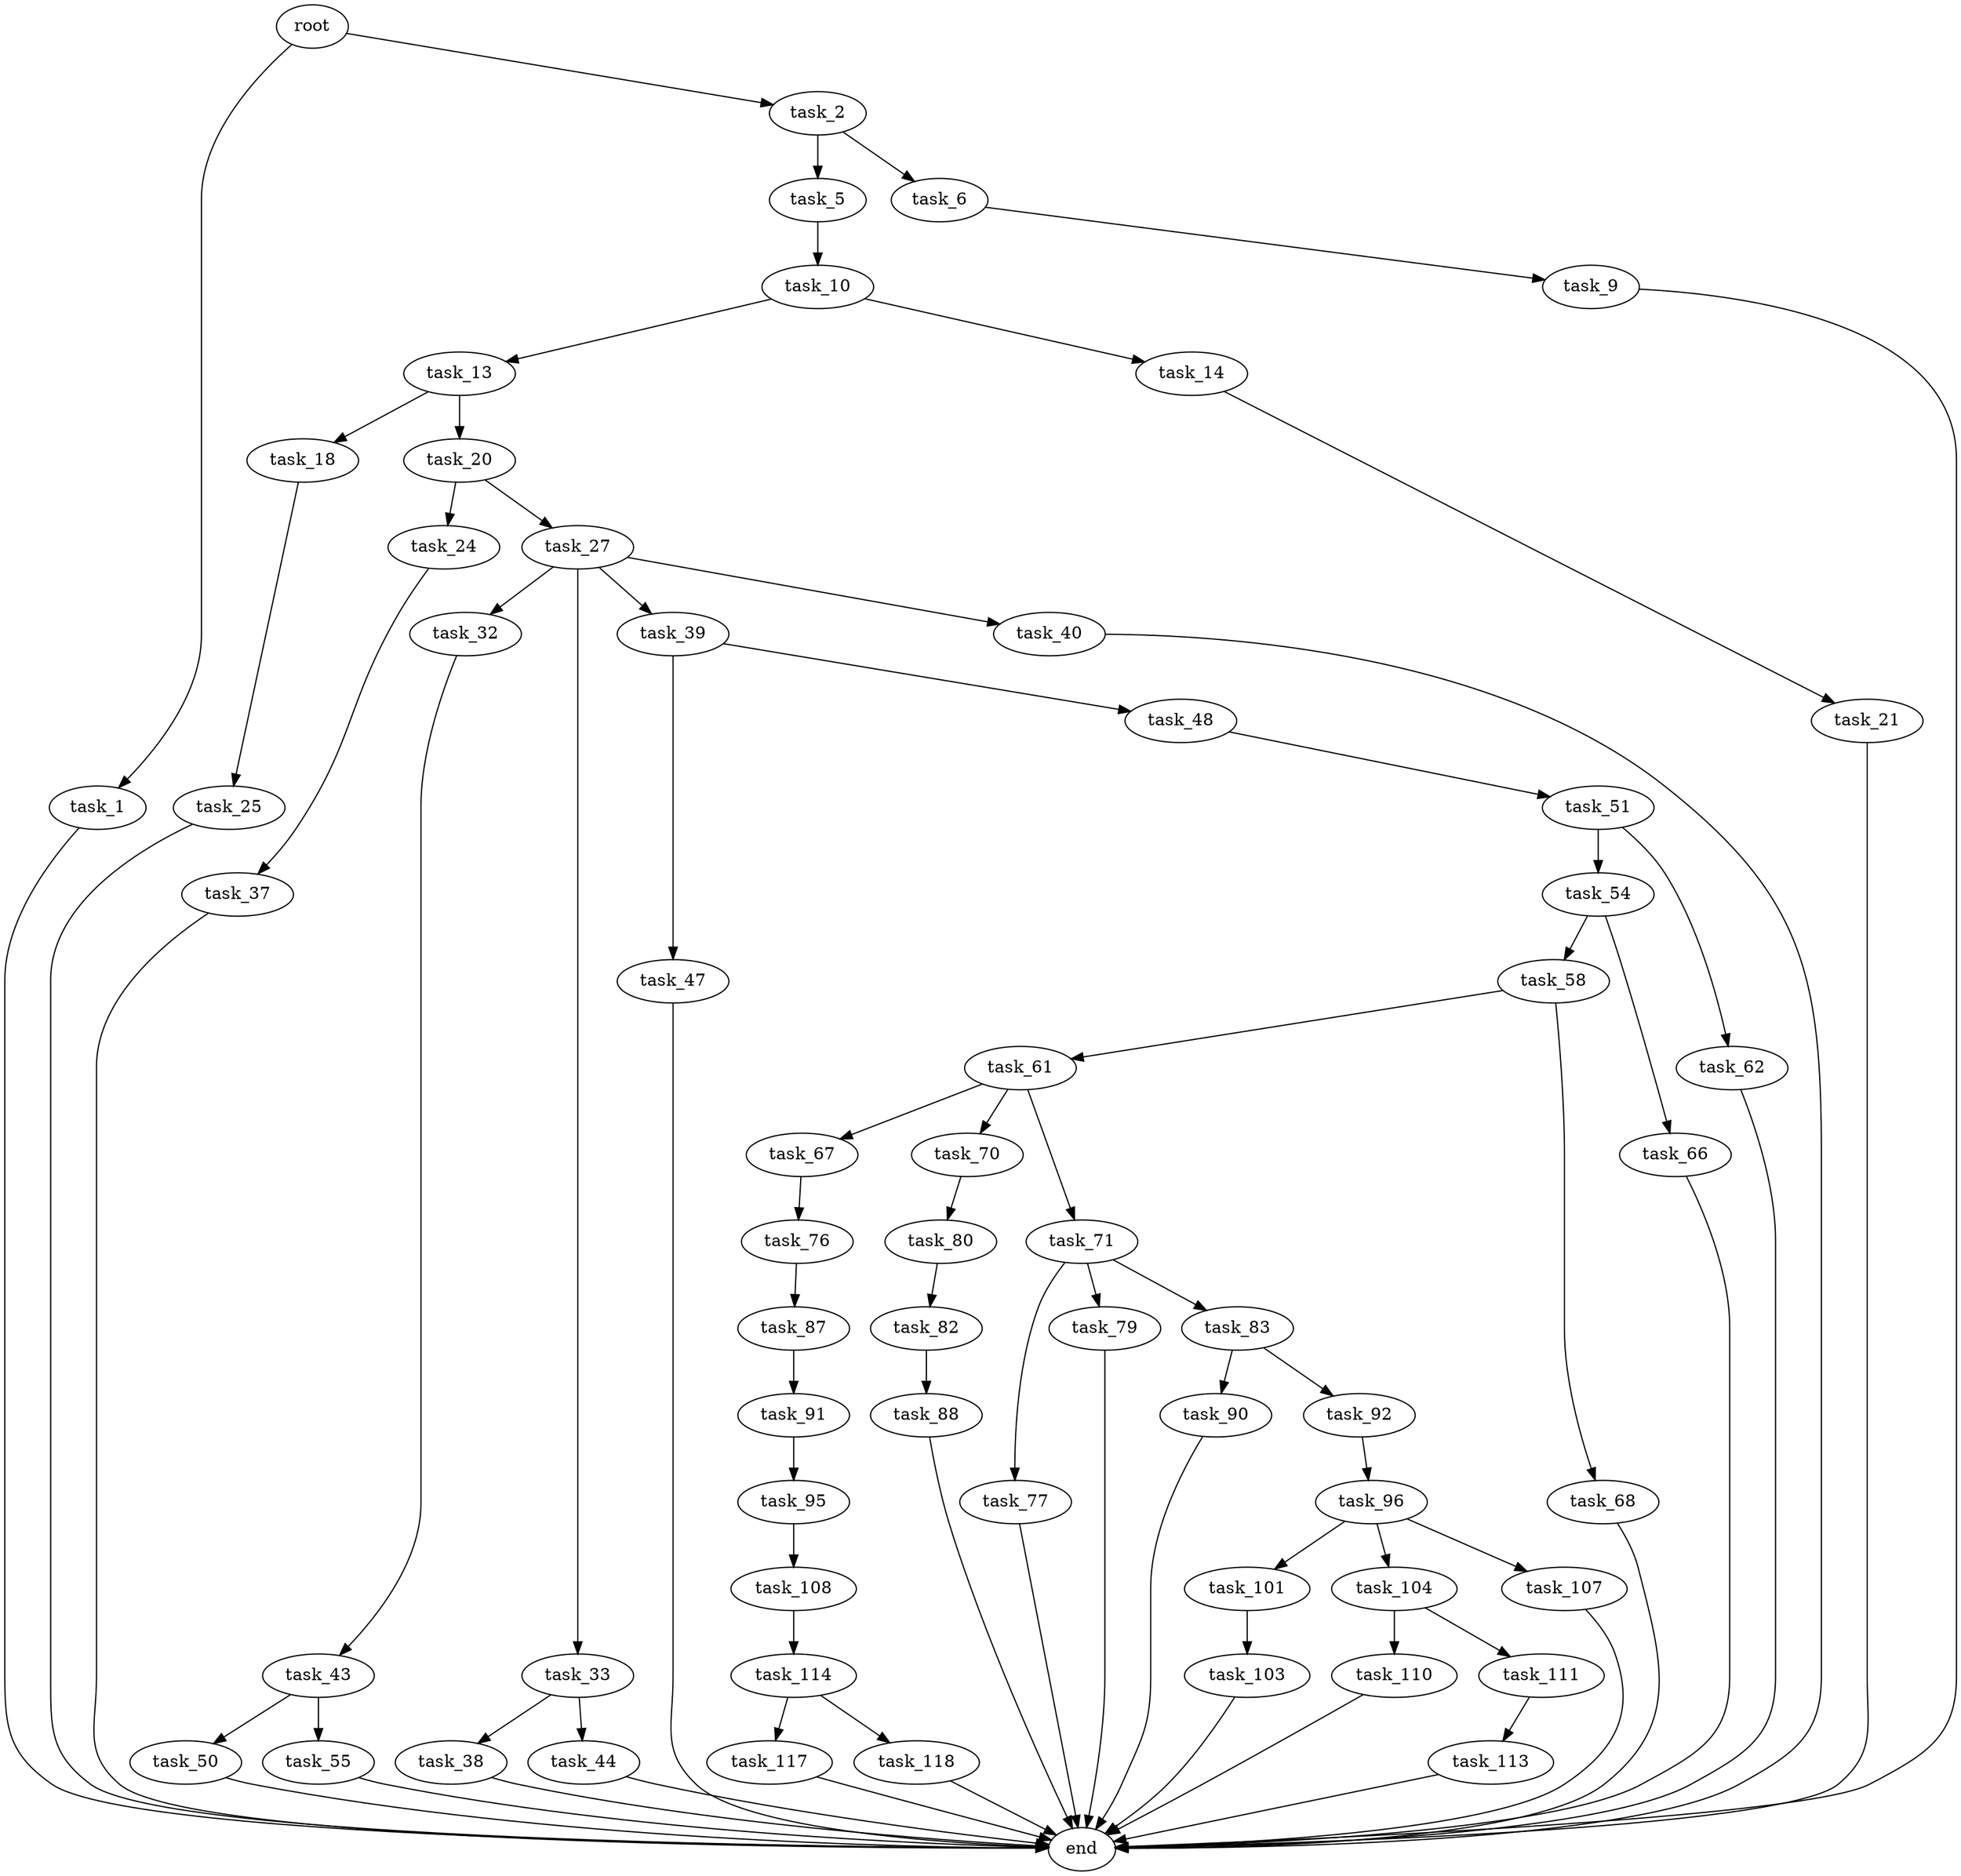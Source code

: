 digraph G {
  root [size="0.000000"];
  task_1 [size="3660762818.000000"];
  task_2 [size="231928233984.000000"];
  task_5 [size="3198316221.000000"];
  task_6 [size="28991029248.000000"];
  task_9 [size="231928233984.000000"];
  task_10 [size="1467387536.000000"];
  task_13 [size="1073741824000.000000"];
  task_14 [size="2947491761.000000"];
  task_18 [size="250718409143.000000"];
  task_20 [size="506935482491.000000"];
  task_21 [size="6454063485.000000"];
  task_24 [size="220531445059.000000"];
  task_25 [size="213110348235.000000"];
  task_27 [size="157064514383.000000"];
  task_32 [size="28991029248.000000"];
  task_33 [size="42376436887.000000"];
  task_37 [size="66105625799.000000"];
  task_38 [size="26309666528.000000"];
  task_39 [size="929821130239.000000"];
  task_40 [size="28991029248.000000"];
  task_43 [size="844653608.000000"];
  task_44 [size="47813356839.000000"];
  task_47 [size="34348877355.000000"];
  task_48 [size="603939379779.000000"];
  task_50 [size="23459337501.000000"];
  task_51 [size="1583300972.000000"];
  task_54 [size="6979145961.000000"];
  task_55 [size="134217728000.000000"];
  task_58 [size="104954976970.000000"];
  task_61 [size="1073741824000.000000"];
  task_62 [size="549755813888.000000"];
  task_66 [size="549755813888.000000"];
  task_67 [size="12063642335.000000"];
  task_68 [size="42508833384.000000"];
  task_70 [size="68719476736.000000"];
  task_71 [size="535617341615.000000"];
  task_76 [size="15429227647.000000"];
  task_77 [size="754471608091.000000"];
  task_79 [size="8589934592.000000"];
  task_80 [size="4008769173.000000"];
  task_82 [size="92344355757.000000"];
  task_83 [size="25755489254.000000"];
  task_87 [size="542216657970.000000"];
  task_88 [size="34275063831.000000"];
  task_90 [size="19425145883.000000"];
  task_91 [size="2272807755.000000"];
  task_92 [size="1420578712192.000000"];
  task_95 [size="29577747578.000000"];
  task_96 [size="18840487038.000000"];
  task_101 [size="1345141431129.000000"];
  task_103 [size="20977057037.000000"];
  task_104 [size="338664870182.000000"];
  task_107 [size="1073741824000.000000"];
  task_108 [size="30918620987.000000"];
  task_110 [size="231928233984.000000"];
  task_111 [size="6957859290.000000"];
  task_113 [size="7887653510.000000"];
  task_114 [size="2212598460.000000"];
  task_117 [size="1873114911.000000"];
  task_118 [size="68719476736.000000"];
  end [size="0.000000"];

  root -> task_1 [size="1.000000"];
  root -> task_2 [size="1.000000"];
  task_1 -> end [size="1.000000"];
  task_2 -> task_5 [size="301989888.000000"];
  task_2 -> task_6 [size="301989888.000000"];
  task_5 -> task_10 [size="301989888.000000"];
  task_6 -> task_9 [size="75497472.000000"];
  task_9 -> end [size="1.000000"];
  task_10 -> task_13 [size="134217728.000000"];
  task_10 -> task_14 [size="134217728.000000"];
  task_13 -> task_18 [size="838860800.000000"];
  task_13 -> task_20 [size="838860800.000000"];
  task_14 -> task_21 [size="75497472.000000"];
  task_18 -> task_25 [size="209715200.000000"];
  task_20 -> task_24 [size="536870912.000000"];
  task_20 -> task_27 [size="536870912.000000"];
  task_21 -> end [size="1.000000"];
  task_24 -> task_37 [size="301989888.000000"];
  task_25 -> end [size="1.000000"];
  task_27 -> task_32 [size="134217728.000000"];
  task_27 -> task_33 [size="134217728.000000"];
  task_27 -> task_39 [size="134217728.000000"];
  task_27 -> task_40 [size="134217728.000000"];
  task_32 -> task_43 [size="75497472.000000"];
  task_33 -> task_38 [size="679477248.000000"];
  task_33 -> task_44 [size="679477248.000000"];
  task_37 -> end [size="1.000000"];
  task_38 -> end [size="1.000000"];
  task_39 -> task_47 [size="679477248.000000"];
  task_39 -> task_48 [size="679477248.000000"];
  task_40 -> end [size="1.000000"];
  task_43 -> task_50 [size="33554432.000000"];
  task_43 -> task_55 [size="33554432.000000"];
  task_44 -> end [size="1.000000"];
  task_47 -> end [size="1.000000"];
  task_48 -> task_51 [size="536870912.000000"];
  task_50 -> end [size="1.000000"];
  task_51 -> task_54 [size="33554432.000000"];
  task_51 -> task_62 [size="33554432.000000"];
  task_54 -> task_58 [size="134217728.000000"];
  task_54 -> task_66 [size="134217728.000000"];
  task_55 -> end [size="1.000000"];
  task_58 -> task_61 [size="75497472.000000"];
  task_58 -> task_68 [size="75497472.000000"];
  task_61 -> task_67 [size="838860800.000000"];
  task_61 -> task_70 [size="838860800.000000"];
  task_61 -> task_71 [size="838860800.000000"];
  task_62 -> end [size="1.000000"];
  task_66 -> end [size="1.000000"];
  task_67 -> task_76 [size="209715200.000000"];
  task_68 -> end [size="1.000000"];
  task_70 -> task_80 [size="134217728.000000"];
  task_71 -> task_77 [size="411041792.000000"];
  task_71 -> task_79 [size="411041792.000000"];
  task_71 -> task_83 [size="411041792.000000"];
  task_76 -> task_87 [size="536870912.000000"];
  task_77 -> end [size="1.000000"];
  task_79 -> end [size="1.000000"];
  task_80 -> task_82 [size="301989888.000000"];
  task_82 -> task_88 [size="411041792.000000"];
  task_83 -> task_90 [size="536870912.000000"];
  task_83 -> task_92 [size="536870912.000000"];
  task_87 -> task_91 [size="411041792.000000"];
  task_88 -> end [size="1.000000"];
  task_90 -> end [size="1.000000"];
  task_91 -> task_95 [size="134217728.000000"];
  task_92 -> task_96 [size="838860800.000000"];
  task_95 -> task_108 [size="838860800.000000"];
  task_96 -> task_101 [size="33554432.000000"];
  task_96 -> task_104 [size="33554432.000000"];
  task_96 -> task_107 [size="33554432.000000"];
  task_101 -> task_103 [size="838860800.000000"];
  task_103 -> end [size="1.000000"];
  task_104 -> task_110 [size="301989888.000000"];
  task_104 -> task_111 [size="301989888.000000"];
  task_107 -> end [size="1.000000"];
  task_108 -> task_114 [size="838860800.000000"];
  task_110 -> end [size="1.000000"];
  task_111 -> task_113 [size="134217728.000000"];
  task_113 -> end [size="1.000000"];
  task_114 -> task_117 [size="209715200.000000"];
  task_114 -> task_118 [size="209715200.000000"];
  task_117 -> end [size="1.000000"];
  task_118 -> end [size="1.000000"];
}

